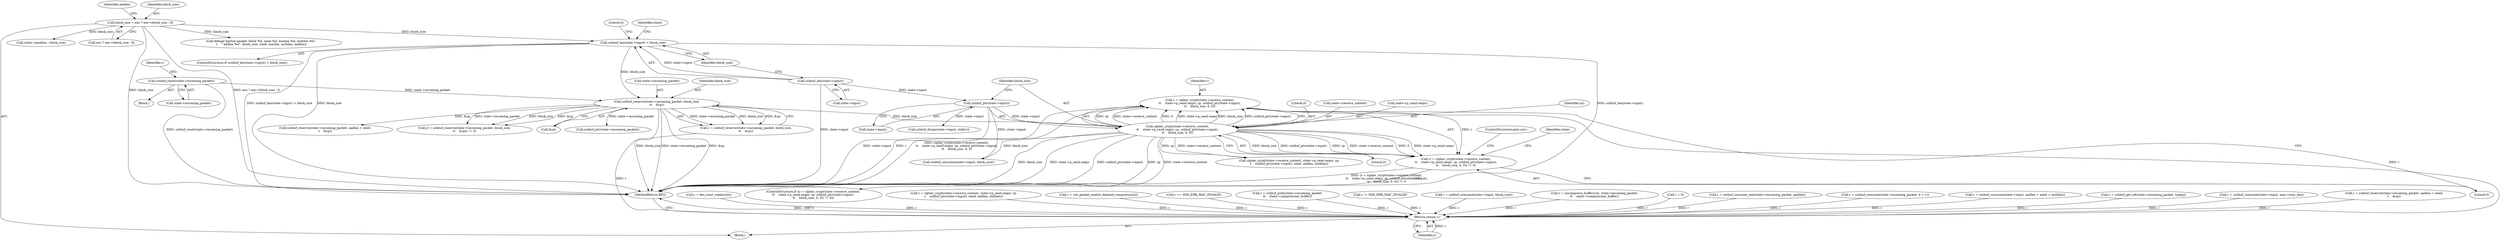 digraph "0_mindrot_28652bca29046f62c7045e933e6b931de1d16737_0@API" {
"1000360" [label="(Call,r = cipher_crypt(state->receive_context,\n\t\t    state->p_send.seqnr, cp, sshbuf_ptr(state->input),\n\t\t    block_size, 0, 0))"];
"1000362" [label="(Call,cipher_crypt(state->receive_context,\n\t\t    state->p_send.seqnr, cp, sshbuf_ptr(state->input),\n\t\t    block_size, 0, 0))"];
"1000372" [label="(Call,sshbuf_ptr(state->input))"];
"1000334" [label="(Call,sshbuf_len(state->input))"];
"1000349" [label="(Call,sshbuf_reserve(state->incoming_packet, block_size,\n\t\t    &cp))"];
"1000341" [label="(Call,sshbuf_reset(state->incoming_packet))"];
"1000333" [label="(Call,sshbuf_len(state->input) < block_size)"];
"1000224" [label="(Call,block_size = enc ? enc->block_size : 8)"];
"1000359" [label="(Call,(r = cipher_crypt(state->receive_context,\n\t\t    state->p_send.seqnr, cp, sshbuf_ptr(state->input),\n\t\t    block_size, 0, 0)) != 0)"];
"1000998" [label="(Return,return r;)"];
"1000990" [label="(Call,r = kex_start_rekex(ssh))"];
"1000346" [label="(Call,(r = sshbuf_reserve(state->incoming_packet, block_size,\n\t\t    &cp)) != 0)"];
"1000343" [label="(Identifier,state)"];
"1000999" [label="(Identifier,r)"];
"1000377" [label="(Literal,0)"];
"1000591" [label="(Call,r = cipher_crypt(state->receive_context, state->p_read.seqnr, cp,\n\t    sshbuf_ptr(state->input), need, aadlen, authlen))"];
"1000380" [label="(ControlStructure,goto out;)"];
"1000373" [label="(Call,state->input)"];
"1000957" [label="(Call,r = ssh_packet_enable_delayed_compress(ssh))"];
"1000593" [label="(Call,cipher_crypt(state->receive_context, state->p_read.seqnr, cp,\n\t    sshbuf_ptr(state->input), need, aadlen, authlen))"];
"1000568" [label="(Call,r == SSH_ERR_MAC_INVALID)"];
"1000874" [label="(Call,r = sshbuf_putb(state->incoming_packet,\n\t\t    state->compression_buffer))"];
"1000666" [label="(Call,r != SSH_ERR_MAC_INVALID)"];
"1000383" [label="(Identifier,state)"];
"1000435" [label="(Call,r = sshbuf_consume(state->input, block_size))"];
"1000332" [label="(ControlStructure,if (sshbuf_len(state->input) < block_size))"];
"1000437" [label="(Call,sshbuf_consume(state->input, block_size))"];
"1000347" [label="(Call,r = sshbuf_reserve(state->incoming_packet, block_size,\n\t\t    &cp))"];
"1000118" [label="(Block,)"];
"1000233" [label="(Identifier,aadlen)"];
"1000363" [label="(Call,state->receive_context)"];
"1000856" [label="(Call,r = uncompress_buffer(ssh, state->incoming_packet,\n\t\t    state->compression_buffer))"];
"1000962" [label="(Call,r = 0)"];
"1000386" [label="(Call,sshbuf_ptr(state->incoming_packet))"];
"1000361" [label="(Identifier,r)"];
"1000408" [label="(Call,sshbuf_dump(state->input, stderr))"];
"1000225" [label="(Identifier,block_size)"];
"1000224" [label="(Call,block_size = enc ? enc->block_size : 8)"];
"1000354" [label="(Call,&cp)"];
"1000348" [label="(Identifier,r)"];
"1000338" [label="(Identifier,block_size)"];
"1000466" [label="(Call,state->packlen - block_size)"];
"1000342" [label="(Call,state->incoming_packet)"];
"1000335" [label="(Call,state->input)"];
"1000226" [label="(Call,enc ? enc->block_size : 8)"];
"1000827" [label="(Call,r = sshbuf_consume_end(state->incoming_packet, padlen))"];
"1000362" [label="(Call,cipher_crypt(state->receive_context,\n\t\t    state->p_send.seqnr, cp, sshbuf_ptr(state->input),\n\t\t    block_size, 0, 0))"];
"1000379" [label="(Literal,0)"];
"1000331" [label="(Block,)"];
"1000366" [label="(Call,state->p_send.seqnr)"];
"1000816" [label="(Call,r = sshbuf_consume(state->incoming_packet, 4 + 1))"];
"1000614" [label="(Call,r = sshbuf_consume(state->input, aadlen + need + authlen))"];
"1000372" [label="(Call,sshbuf_ptr(state->input))"];
"1000894" [label="(Call,r = sshbuf_get_u8(state->incoming_packet, typep))"];
"1000334" [label="(Call,sshbuf_len(state->input))"];
"1000358" [label="(ControlStructure,if ((r = cipher_crypt(state->receive_context,\n\t\t    state->p_send.seqnr, cp, sshbuf_ptr(state->input),\n\t\t    block_size, 0, 0)) != 0))"];
"1001000" [label="(MethodReturn,RET)"];
"1000340" [label="(Literal,0)"];
"1000700" [label="(Call,r = sshbuf_consume(state->input, mac->mac_len))"];
"1000360" [label="(Call,r = cipher_crypt(state->receive_context,\n\t\t    state->p_send.seqnr, cp, sshbuf_ptr(state->input),\n\t\t    block_size, 0, 0))"];
"1000341" [label="(Call,sshbuf_reset(state->incoming_packet))"];
"1000350" [label="(Call,state->incoming_packet)"];
"1000359" [label="(Call,(r = cipher_crypt(state->receive_context,\n\t\t    state->p_send.seqnr, cp, sshbuf_ptr(state->input),\n\t\t    block_size, 0, 0)) != 0)"];
"1000472" [label="(Call,debug(\"partial packet: block %d, need %d, maclen %d, authlen %d,\"\n\t    \" aadlen %d\", block_size, need, maclen, authlen, aadlen))"];
"1000353" [label="(Identifier,block_size)"];
"1000578" [label="(Call,sshbuf_reserve(state->incoming_packet, aadlen + need,\n\t    &cp))"];
"1000576" [label="(Call,r = sshbuf_reserve(state->incoming_packet, aadlen + need,\n\t    &cp))"];
"1000378" [label="(Literal,0)"];
"1000998" [label="(Return,return r;)"];
"1000333" [label="(Call,sshbuf_len(state->input) < block_size)"];
"1000376" [label="(Identifier,block_size)"];
"1000371" [label="(Identifier,cp)"];
"1000349" [label="(Call,sshbuf_reserve(state->incoming_packet, block_size,\n\t\t    &cp))"];
"1000360" -> "1000359"  [label="AST: "];
"1000360" -> "1000362"  [label="CFG: "];
"1000361" -> "1000360"  [label="AST: "];
"1000362" -> "1000360"  [label="AST: "];
"1000379" -> "1000360"  [label="CFG: "];
"1000360" -> "1001000"  [label="DDG: r"];
"1000360" -> "1001000"  [label="DDG: cipher_crypt(state->receive_context,\n\t\t    state->p_send.seqnr, cp, sshbuf_ptr(state->input),\n\t\t    block_size, 0, 0)"];
"1000360" -> "1000359"  [label="DDG: r"];
"1000362" -> "1000360"  [label="DDG: cp"];
"1000362" -> "1000360"  [label="DDG: state->receive_context"];
"1000362" -> "1000360"  [label="DDG: 0"];
"1000362" -> "1000360"  [label="DDG: state->p_send.seqnr"];
"1000362" -> "1000360"  [label="DDG: block_size"];
"1000362" -> "1000360"  [label="DDG: sshbuf_ptr(state->input)"];
"1000360" -> "1000998"  [label="DDG: r"];
"1000362" -> "1000378"  [label="CFG: "];
"1000363" -> "1000362"  [label="AST: "];
"1000366" -> "1000362"  [label="AST: "];
"1000371" -> "1000362"  [label="AST: "];
"1000372" -> "1000362"  [label="AST: "];
"1000376" -> "1000362"  [label="AST: "];
"1000377" -> "1000362"  [label="AST: "];
"1000378" -> "1000362"  [label="AST: "];
"1000362" -> "1001000"  [label="DDG: block_size"];
"1000362" -> "1001000"  [label="DDG: state->p_send.seqnr"];
"1000362" -> "1001000"  [label="DDG: sshbuf_ptr(state->input)"];
"1000362" -> "1001000"  [label="DDG: cp"];
"1000362" -> "1001000"  [label="DDG: state->receive_context"];
"1000362" -> "1000359"  [label="DDG: cp"];
"1000362" -> "1000359"  [label="DDG: state->receive_context"];
"1000362" -> "1000359"  [label="DDG: 0"];
"1000362" -> "1000359"  [label="DDG: state->p_send.seqnr"];
"1000362" -> "1000359"  [label="DDG: block_size"];
"1000362" -> "1000359"  [label="DDG: sshbuf_ptr(state->input)"];
"1000372" -> "1000362"  [label="DDG: state->input"];
"1000349" -> "1000362"  [label="DDG: block_size"];
"1000362" -> "1000437"  [label="DDG: block_size"];
"1000362" -> "1000593"  [label="DDG: state->receive_context"];
"1000362" -> "1000593"  [label="DDG: cp"];
"1000372" -> "1000373"  [label="CFG: "];
"1000373" -> "1000372"  [label="AST: "];
"1000376" -> "1000372"  [label="CFG: "];
"1000372" -> "1001000"  [label="DDG: state->input"];
"1000334" -> "1000372"  [label="DDG: state->input"];
"1000372" -> "1000408"  [label="DDG: state->input"];
"1000372" -> "1000437"  [label="DDG: state->input"];
"1000334" -> "1000333"  [label="AST: "];
"1000334" -> "1000335"  [label="CFG: "];
"1000335" -> "1000334"  [label="AST: "];
"1000338" -> "1000334"  [label="CFG: "];
"1000334" -> "1001000"  [label="DDG: state->input"];
"1000334" -> "1000333"  [label="DDG: state->input"];
"1000349" -> "1000347"  [label="AST: "];
"1000349" -> "1000354"  [label="CFG: "];
"1000350" -> "1000349"  [label="AST: "];
"1000353" -> "1000349"  [label="AST: "];
"1000354" -> "1000349"  [label="AST: "];
"1000347" -> "1000349"  [label="CFG: "];
"1000349" -> "1001000"  [label="DDG: block_size"];
"1000349" -> "1001000"  [label="DDG: state->incoming_packet"];
"1000349" -> "1001000"  [label="DDG: &cp"];
"1000349" -> "1000346"  [label="DDG: state->incoming_packet"];
"1000349" -> "1000346"  [label="DDG: block_size"];
"1000349" -> "1000346"  [label="DDG: &cp"];
"1000349" -> "1000347"  [label="DDG: state->incoming_packet"];
"1000349" -> "1000347"  [label="DDG: block_size"];
"1000349" -> "1000347"  [label="DDG: &cp"];
"1000341" -> "1000349"  [label="DDG: state->incoming_packet"];
"1000333" -> "1000349"  [label="DDG: block_size"];
"1000349" -> "1000386"  [label="DDG: state->incoming_packet"];
"1000349" -> "1000578"  [label="DDG: &cp"];
"1000341" -> "1000331"  [label="AST: "];
"1000341" -> "1000342"  [label="CFG: "];
"1000342" -> "1000341"  [label="AST: "];
"1000348" -> "1000341"  [label="CFG: "];
"1000341" -> "1001000"  [label="DDG: sshbuf_reset(state->incoming_packet)"];
"1000333" -> "1000332"  [label="AST: "];
"1000333" -> "1000338"  [label="CFG: "];
"1000338" -> "1000333"  [label="AST: "];
"1000340" -> "1000333"  [label="CFG: "];
"1000343" -> "1000333"  [label="CFG: "];
"1000333" -> "1001000"  [label="DDG: sshbuf_len(state->input)"];
"1000333" -> "1001000"  [label="DDG: sshbuf_len(state->input) < block_size"];
"1000333" -> "1001000"  [label="DDG: block_size"];
"1000224" -> "1000333"  [label="DDG: block_size"];
"1000224" -> "1000118"  [label="AST: "];
"1000224" -> "1000226"  [label="CFG: "];
"1000225" -> "1000224"  [label="AST: "];
"1000226" -> "1000224"  [label="AST: "];
"1000233" -> "1000224"  [label="CFG: "];
"1000224" -> "1001000"  [label="DDG: block_size"];
"1000224" -> "1001000"  [label="DDG: enc ? enc->block_size : 8"];
"1000224" -> "1000466"  [label="DDG: block_size"];
"1000224" -> "1000472"  [label="DDG: block_size"];
"1000359" -> "1000358"  [label="AST: "];
"1000359" -> "1000379"  [label="CFG: "];
"1000379" -> "1000359"  [label="AST: "];
"1000380" -> "1000359"  [label="CFG: "];
"1000383" -> "1000359"  [label="CFG: "];
"1000359" -> "1001000"  [label="DDG: (r = cipher_crypt(state->receive_context,\n\t\t    state->p_send.seqnr, cp, sshbuf_ptr(state->input),\n\t\t    block_size, 0, 0)) != 0"];
"1000998" -> "1000118"  [label="AST: "];
"1000998" -> "1000999"  [label="CFG: "];
"1000999" -> "1000998"  [label="AST: "];
"1001000" -> "1000998"  [label="CFG: "];
"1000998" -> "1001000"  [label="DDG: <RET>"];
"1000999" -> "1000998"  [label="DDG: r"];
"1000856" -> "1000998"  [label="DDG: r"];
"1000568" -> "1000998"  [label="DDG: r"];
"1000816" -> "1000998"  [label="DDG: r"];
"1000990" -> "1000998"  [label="DDG: r"];
"1000700" -> "1000998"  [label="DDG: r"];
"1000957" -> "1000998"  [label="DDG: r"];
"1000614" -> "1000998"  [label="DDG: r"];
"1000827" -> "1000998"  [label="DDG: r"];
"1000962" -> "1000998"  [label="DDG: r"];
"1000874" -> "1000998"  [label="DDG: r"];
"1000666" -> "1000998"  [label="DDG: r"];
"1000435" -> "1000998"  [label="DDG: r"];
"1000576" -> "1000998"  [label="DDG: r"];
"1000894" -> "1000998"  [label="DDG: r"];
"1000347" -> "1000998"  [label="DDG: r"];
"1000591" -> "1000998"  [label="DDG: r"];
}
